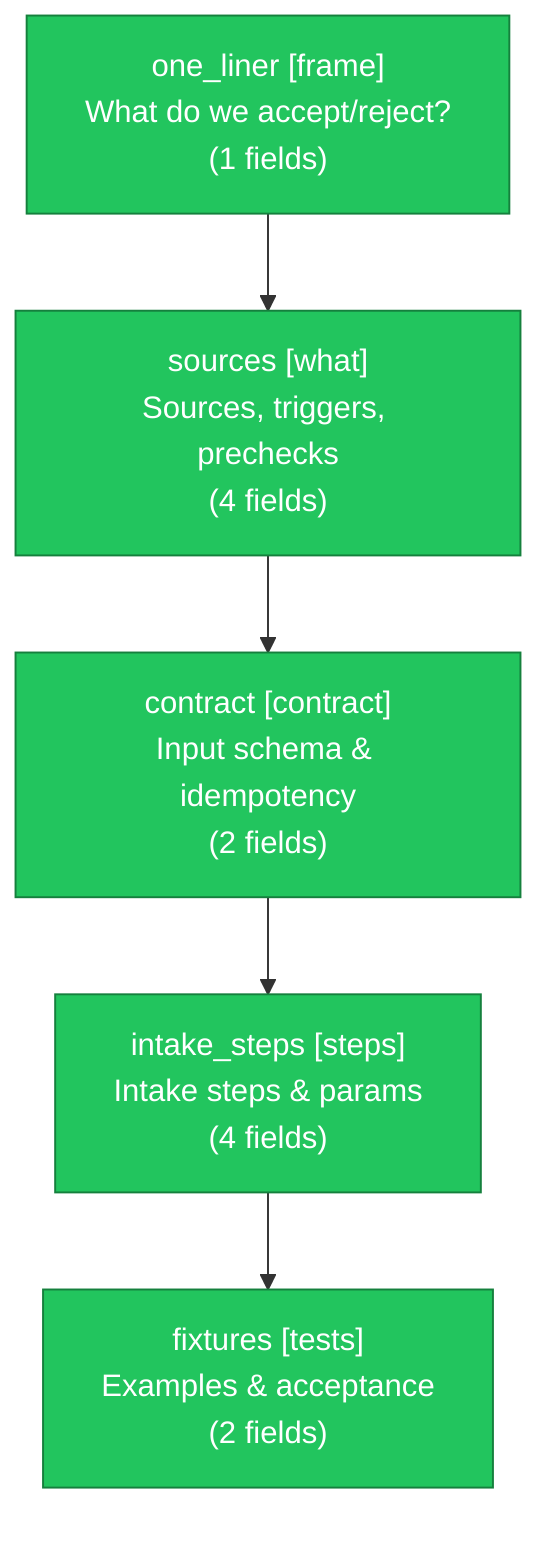 flowchart TD
    classDef done fill:#22c55e,stroke:#15803d,color:#fff;
    classDef wip fill:#f59e0b,stroke:#b45309,color:#111;
    classDef todo fill:#ef4444,stroke:#7f1d1d,color:#fff;

    input_one_liner["one_liner [frame]<br/>What do we accept/reject?<br/>(1 fields)"]:::done
    input_sources["sources [what]<br/>Sources, triggers, prechecks<br/>(4 fields)"]:::done
    input_one_liner --> input_sources
    input_contract["contract [contract]<br/>Input schema & idempotency<br/>(2 fields)"]:::done
    input_sources --> input_contract
    input_intake_steps["intake_steps [steps]<br/>Intake steps & params<br/>(4 fields)"]:::done
    input_contract --> input_intake_steps
    input_fixtures["fixtures [tests]<br/>Examples & acceptance<br/>(2 fields)"]:::done
    input_intake_steps --> input_fixtures
